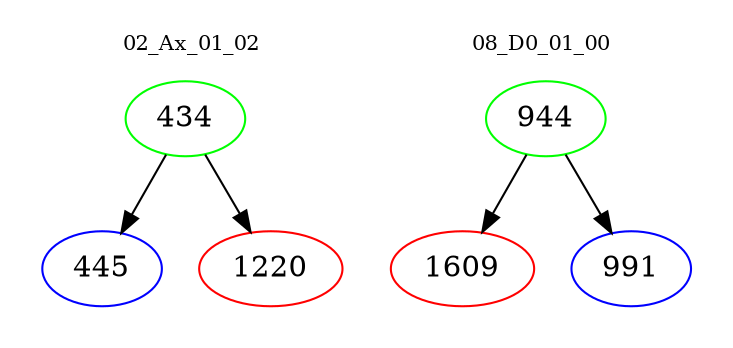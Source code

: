 digraph{
subgraph cluster_0 {
color = white
label = "02_Ax_01_02";
fontsize=10;
T0_434 [label="434", color="green"]
T0_434 -> T0_445 [color="black"]
T0_445 [label="445", color="blue"]
T0_434 -> T0_1220 [color="black"]
T0_1220 [label="1220", color="red"]
}
subgraph cluster_1 {
color = white
label = "08_D0_01_00";
fontsize=10;
T1_944 [label="944", color="green"]
T1_944 -> T1_1609 [color="black"]
T1_1609 [label="1609", color="red"]
T1_944 -> T1_991 [color="black"]
T1_991 [label="991", color="blue"]
}
}
